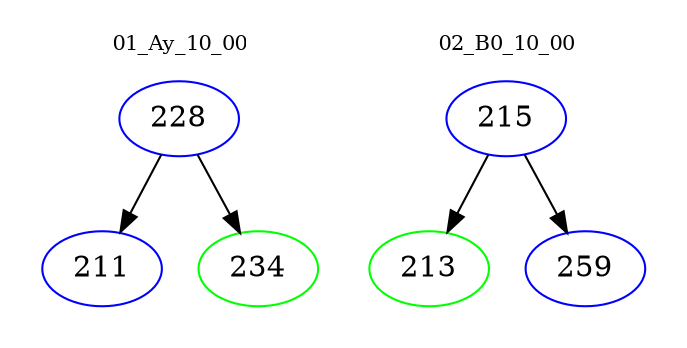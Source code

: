 digraph{
subgraph cluster_0 {
color = white
label = "01_Ay_10_00";
fontsize=10;
T0_228 [label="228", color="blue"]
T0_228 -> T0_211 [color="black"]
T0_211 [label="211", color="blue"]
T0_228 -> T0_234 [color="black"]
T0_234 [label="234", color="green"]
}
subgraph cluster_1 {
color = white
label = "02_B0_10_00";
fontsize=10;
T1_215 [label="215", color="blue"]
T1_215 -> T1_213 [color="black"]
T1_213 [label="213", color="green"]
T1_215 -> T1_259 [color="black"]
T1_259 [label="259", color="blue"]
}
}
